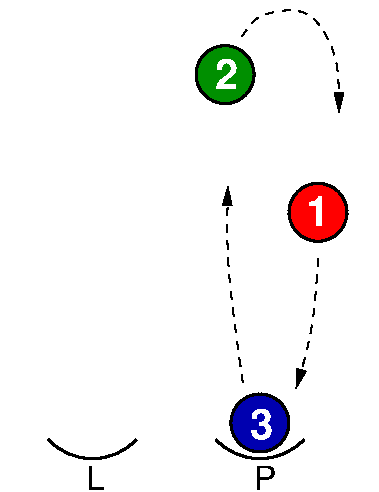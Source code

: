 #FIG 3.2
Landscape
Center
Metric
Letter  
100.00
Single
-2
1200 2
6 329 3120 989 3495
5 1 0 2 0 7 50 0 -1 0.000 0 1 0 0 659.000 2842.500 344 3135 704 3270 974 3135
4 0 0 50 0 4 16 0.0000 0 180 135 614 3495 L\001
-6
6 1526 3120 2186 3495
5 1 0 2 0 7 50 0 -1 0.000 0 1 0 0 1856.000 2842.500 1541 3135 1901 3270 2171 3135
4 0 0 50 0 4 16 0.0000 0 180 165 1811 3495 P\001
-6
6 1634 2795 2078 3239
6 1634 2795 2078 3239
1 3 0 2 0 9 50 0 20 0.000 1 0.0000 1856 3017 207 207 1856 3017 2063 3017
4 0 7 50 0 18 20 0.0000 4 195 150 1785 3128 3\001
-6
-6
6 1385 306 1829 750
1 3 0 2 0 12 50 0 20 0.000 1 0.0000 1607 528 207 207 1607 528 1814 528
4 0 7 50 0 18 20 0.0000 4 195 150 1536 628 2\001
-6
6 2049 1290 2493 1734
1 3 0 2 0 4 50 0 20 0.000 1 0.0000 2271 1512 207 207 2271 1512 2478 1512
4 0 7 50 0 18 20 0.0000 4 195 150 2188 1608 1\001
-6
2 2 0 0 7 7 51 0 20 0.000 0 0 -1 0 0 5
	 0 0 2700 0 2700 3500 0 3500 0 0
3 0 1 1 0 7 50 0 -1 4.000 0 1 0 4
	1 1 1.00 60.00 120.00
	 1734 2730 1674 2309 1615 1811 1627 1324
	 0.000 1.000 1.000 0.000
3 0 1 1 0 7 50 0 -1 4.000 0 1 0 6
	1 1 1.00 60.00 120.00
	 1727 258 1822 98 2112 50 2267 121 2427 418 2421 797
	 0.000 1.000 1.000 1.000 1.000 0.000
3 0 1 1 0 7 50 0 -1 4.000 0 1 0 4
	1 1 1.00 60.00 120.00
	 2273 1840 2244 2279 2172 2582 2113 2771
	 0.000 1.000 1.000 0.000
